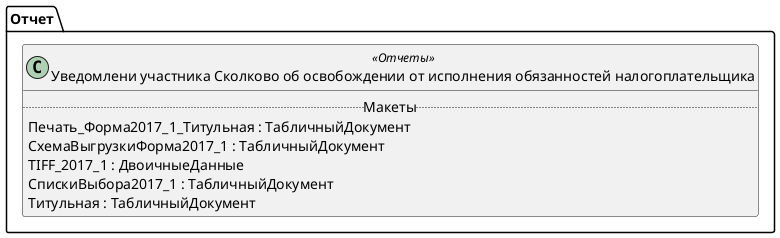 ﻿@startuml РегламентированноеУведомлениеУчастникаСколковоОсвобождениеНалогообложения
'!include templates.wsd
'..\include templates.wsd
class Отчет.РегламентированноеУведомлениеУчастникаСколковоОсвобождениеНалогообложения as "Уведомлени участника Сколково об освобождении от исполнения обязанностей налогоплательщика" <<Отчеты>>
{
..Макеты..
Печать_Форма2017_1_Титульная : ТабличныйДокумент
СхемаВыгрузкиФорма2017_1 : ТабличныйДокумент
TIFF_2017_1 : ДвоичныеДанные
СпискиВыбора2017_1 : ТабличныйДокумент
Титульная : ТабличныйДокумент
}
@enduml
